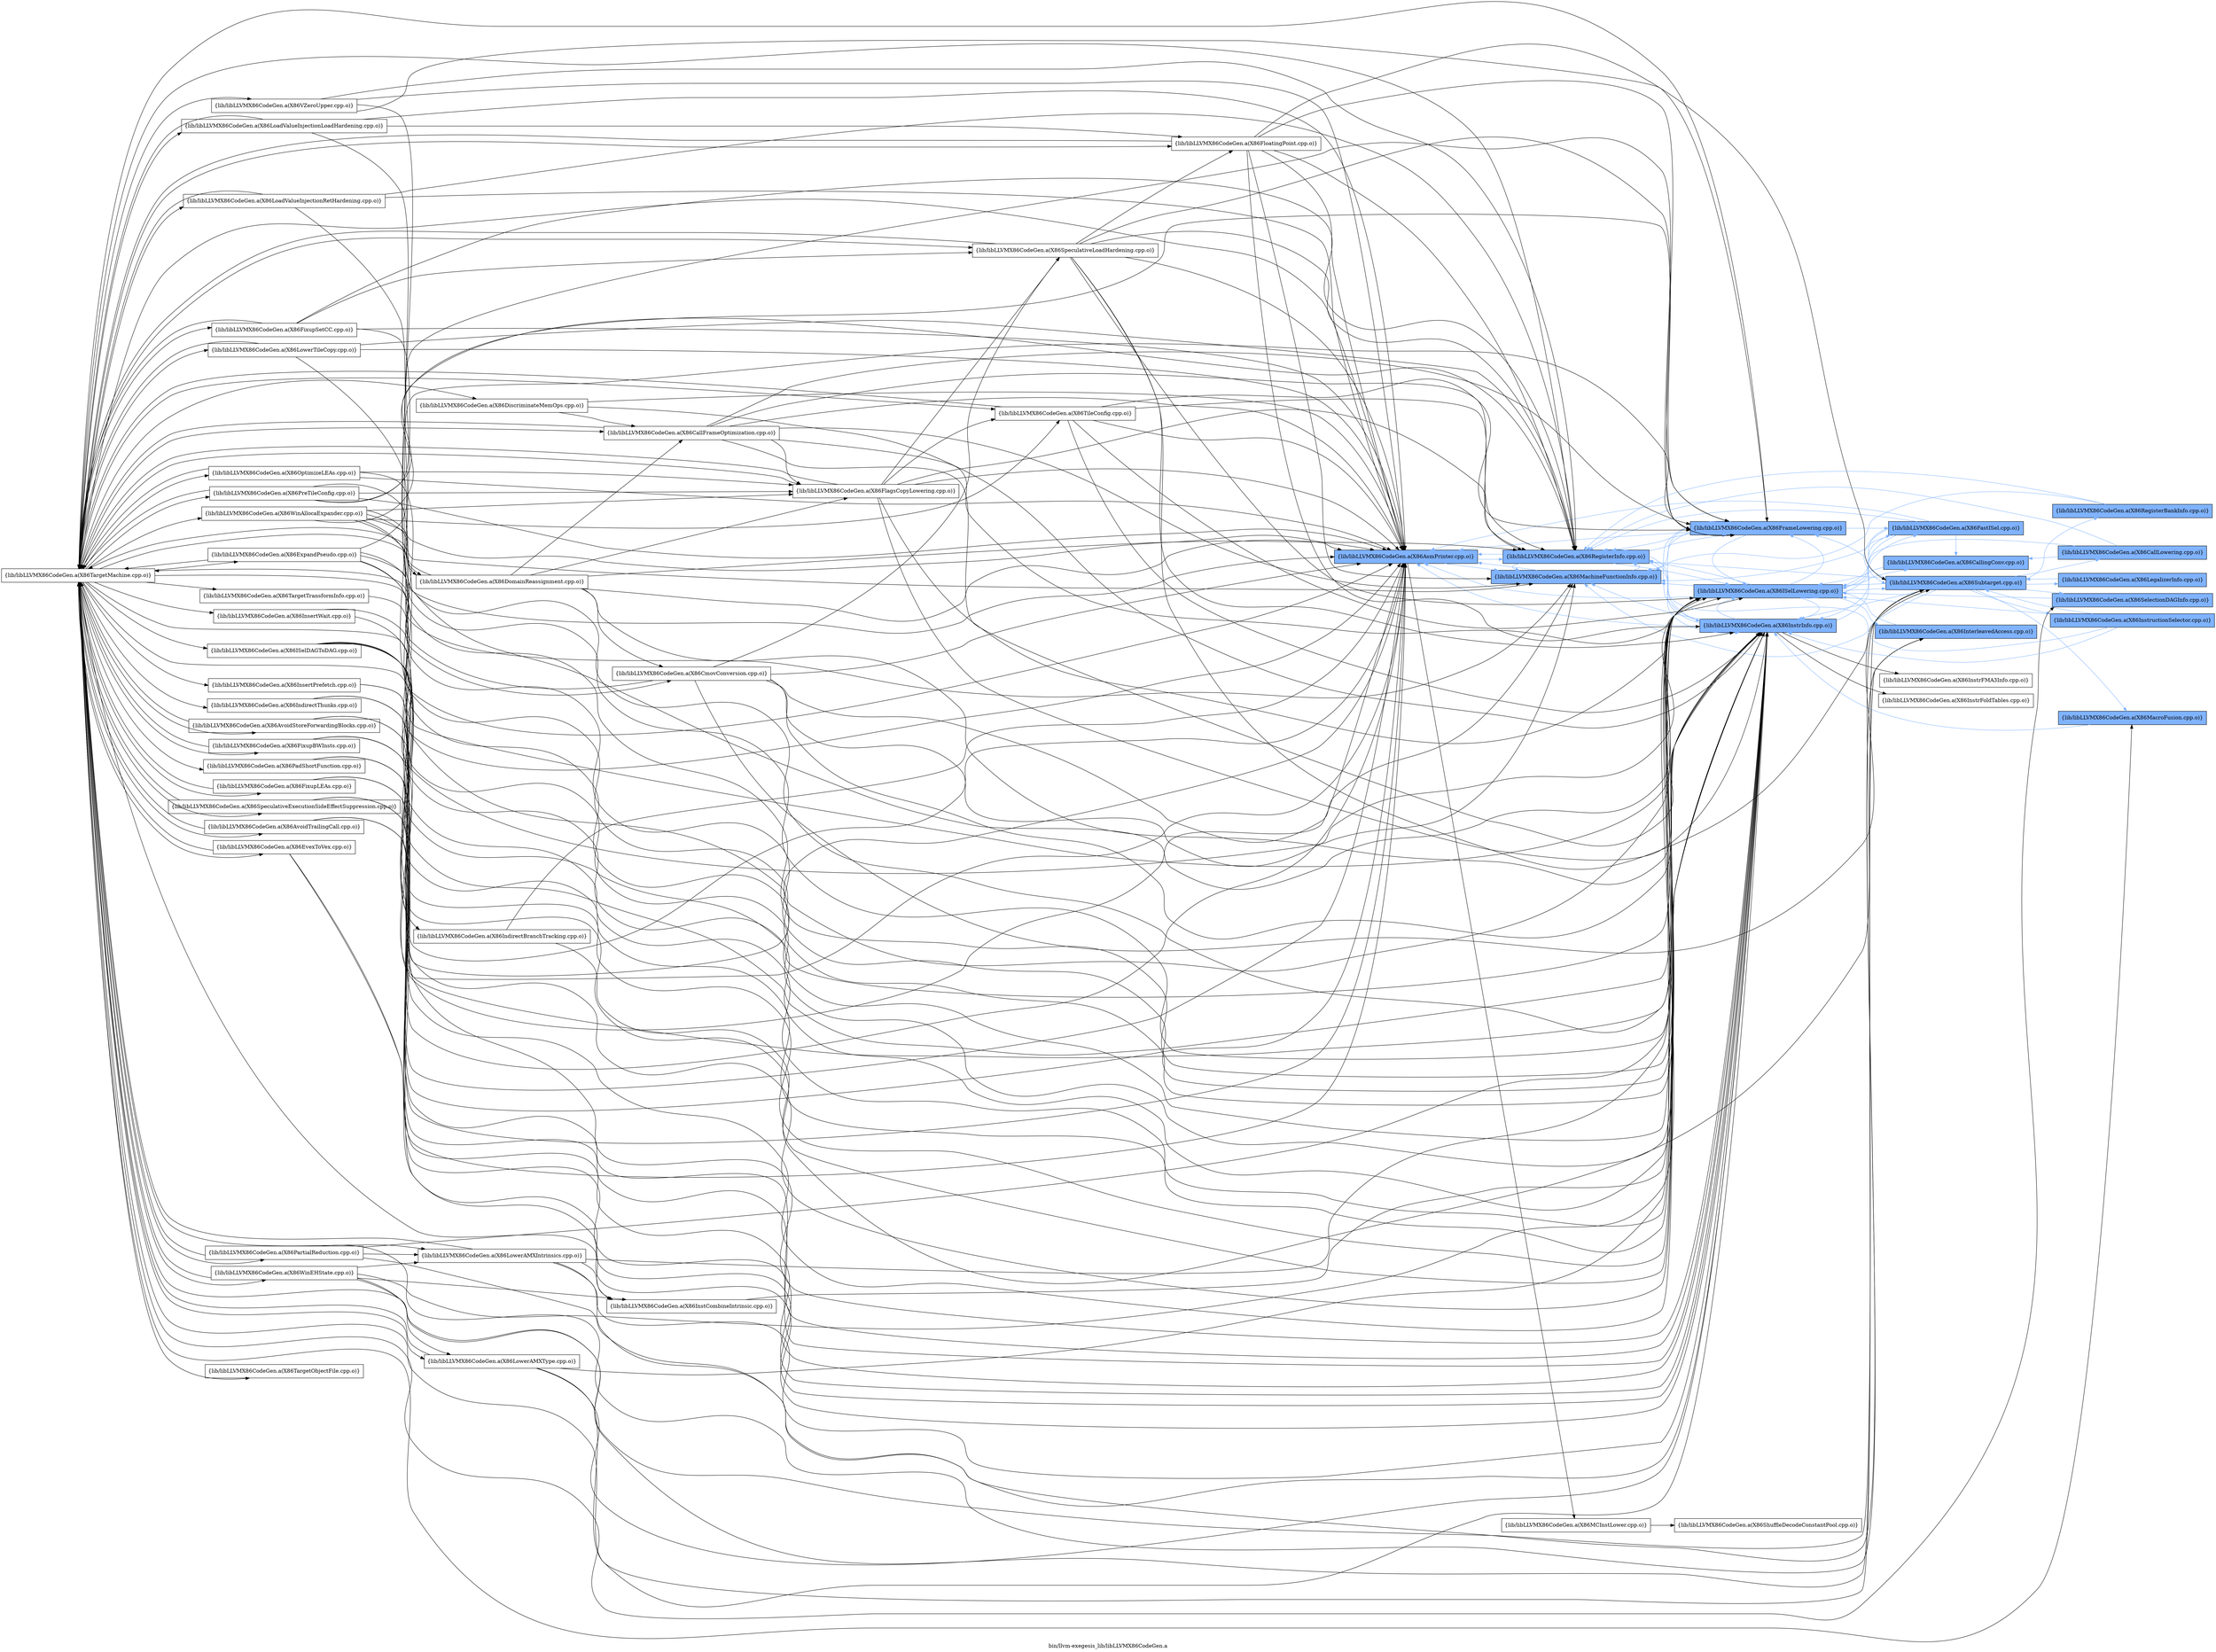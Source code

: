 digraph "bin/llvm-exegesis_lib/libLLVMX86CodeGen.a" {
	label="bin/llvm-exegesis_lib/libLLVMX86CodeGen.a";
	rankdir=LR;
	{ rank=same; Node0x55b4449e4908;  }
	{ rank=same; Node0x55b4449e6a28; Node0x55b4449e5948; Node0x55b4449ef628;  }
	{ rank=same; Node0x55b4449ca788; Node0x55b4449ee548; Node0x55b4449de7d8; Node0x55b4449dd748;  }
	{ rank=same; Node0x55b4449dea58; Node0x55b4449e07b8; Node0x55b4449db4e8; Node0x55b4449cae68; Node0x55b4449dda18; Node0x55b4449e1438;  }
	{ rank=same; Node0x55b4449e4908;  }
	{ rank=same; Node0x55b4449e6a28; Node0x55b4449e5948; Node0x55b4449ef628;  }
	{ rank=same; Node0x55b4449ca788; Node0x55b4449ee548; Node0x55b4449de7d8; Node0x55b4449dd748;  }
	{ rank=same; Node0x55b4449dea58; Node0x55b4449e07b8; Node0x55b4449db4e8; Node0x55b4449cae68; Node0x55b4449dda18; Node0x55b4449e1438;  }

	Node0x55b4449e4908 [shape=record,shape=box,group=1,style=filled,fillcolor="0.600000 0.5 1",label="{lib/libLLVMX86CodeGen.a(X86AsmPrinter.cpp.o)}"];
	Node0x55b4449e4908 -> Node0x55b4449e6a28;
	Node0x55b4449e4908 -> Node0x55b4449e5948[color="0.600000 0.5 1"];
	Node0x55b4449e4908 -> Node0x55b4449ef628[color="0.600000 0.5 1"];
	Node0x55b4449eef98 [shape=record,shape=box,group=0,label="{lib/libLLVMX86CodeGen.a(X86TargetMachine.cpp.o)}"];
	Node0x55b4449eef98 -> Node0x55b4449e4908;
	Node0x55b4449eef98 -> Node0x55b4449ef628;
	Node0x55b4449eef98 -> Node0x55b4449ee548;
	Node0x55b4449eef98 -> Node0x55b4449de7d8;
	Node0x55b4449eef98 -> Node0x55b4449dd748;
	Node0x55b4449eef98 -> Node0x55b4449cae68;
	Node0x55b4449eef98 -> Node0x55b4449cac38;
	Node0x55b4449eef98 -> Node0x55b4449efd58;
	Node0x55b4449eef98 -> Node0x55b4449ee318;
	Node0x55b4449eef98 -> Node0x55b4449eeae8;
	Node0x55b4449eef98 -> Node0x55b4449edf08;
	Node0x55b4449eef98 -> Node0x55b4449ecf68;
	Node0x55b4449eef98 -> Node0x55b4449ed738;
	Node0x55b4449eef98 -> Node0x55b4449ecab8;
	Node0x55b4449eef98 -> Node0x55b4449ebe38;
	Node0x55b4449eef98 -> Node0x55b4449eb438;
	Node0x55b4449eef98 -> Node0x55b4449e08a8;
	Node0x55b4449eef98 -> Node0x55b4449e1ed8;
	Node0x55b4449eef98 -> Node0x55b4449e2b58;
	Node0x55b4449eef98 -> Node0x55b4449e3698;
	Node0x55b4449eef98 -> Node0x55b4449e2ec8;
	Node0x55b4449eef98 -> Node0x55b4449e3be8;
	Node0x55b4449eef98 -> Node0x55b4449e4958;
	Node0x55b4449eef98 -> Node0x55b4449e43b8;
	Node0x55b4449eef98 -> Node0x55b4449e5038;
	Node0x55b4449eef98 -> Node0x55b4449cde88;
	Node0x55b4449eef98 -> Node0x55b4449ce068;
	Node0x55b4449eef98 -> Node0x55b4449cec48;
	Node0x55b4449eef98 -> Node0x55b4449cef68;
	Node0x55b4449eef98 -> Node0x55b4449cf558;
	Node0x55b4449eef98 -> Node0x55b4449d01d8;
	Node0x55b4449eef98 -> Node0x55b4449d0318;
	Node0x55b4449eef98 -> Node0x55b4449d0f98;
	Node0x55b4449eef98 -> Node0x55b4449d13f8;
	Node0x55b4449eef98 -> Node0x55b4449d1f88;
	Node0x55b4449eef98 -> Node0x55b4449d22a8;
	Node0x55b4449eef98 -> Node0x55b4449dfae8;
	Node0x55b4449eef98 -> Node0x55b4449e10c8;
	Node0x55b4449eef98 -> Node0x55b4449e09e8;
	Node0x55b4449eef98 -> Node0x55b4449e0cb8;
	Node0x55b4449eef98 -> Node0x55b4449dd5b8;
	Node0x55b4449eef98 -> Node0x55b4449dce38;
	Node0x55b4449eef98 -> Node0x55b4449dcfc8;
	Node0x55b4449eef98 -> Node0x55b4449df0e8;
	Node0x55b4449e6a28 [shape=record,shape=box,group=0,label="{lib/libLLVMX86CodeGen.a(X86MCInstLower.cpp.o)}"];
	Node0x55b4449e6a28 -> Node0x55b4449ca788;
	Node0x55b4449e5948 [shape=record,shape=box,group=1,style=filled,fillcolor="0.600000 0.5 1",label="{lib/libLLVMX86CodeGen.a(X86MachineFunctionInfo.cpp.o)}"];
	Node0x55b4449e5948 -> Node0x55b4449e4908[color="0.600000 0.5 1"];
	Node0x55b4449e5948 -> Node0x55b4449ef628[color="0.600000 0.5 1"];
	Node0x55b4449ef628 [shape=record,shape=box,group=1,style=filled,fillcolor="0.600000 0.5 1",label="{lib/libLLVMX86CodeGen.a(X86RegisterInfo.cpp.o)}"];
	Node0x55b4449ef628 -> Node0x55b4449e4908[color="0.600000 0.5 1"];
	Node0x55b4449ef628 -> Node0x55b4449e5948[color="0.600000 0.5 1"];
	Node0x55b4449ef628 -> Node0x55b4449ee548[color="0.600000 0.5 1"];
	Node0x55b4449ef628 -> Node0x55b4449de7d8[color="0.600000 0.5 1"];
	Node0x55b4449ef628 -> Node0x55b4449dd748[color="0.600000 0.5 1"];
	Node0x55b4449ca788 [shape=record,shape=box,group=0,label="{lib/libLLVMX86CodeGen.a(X86ShuffleDecodeConstantPool.cpp.o)}"];
	Node0x55b4449ee548 [shape=record,shape=box,group=1,style=filled,fillcolor="0.600000 0.5 1",label="{lib/libLLVMX86CodeGen.a(X86ISelLowering.cpp.o)}"];
	Node0x55b4449ee548 -> Node0x55b4449e4908[color="0.600000 0.5 1"];
	Node0x55b4449ee548 -> Node0x55b4449e5948[color="0.600000 0.5 1"];
	Node0x55b4449ee548 -> Node0x55b4449ef628[color="0.600000 0.5 1"];
	Node0x55b4449ee548 -> Node0x55b4449dea58[color="0.600000 0.5 1"];
	Node0x55b4449ee548 -> Node0x55b4449de7d8[color="0.600000 0.5 1"];
	Node0x55b4449ee548 -> Node0x55b4449dd748[color="0.600000 0.5 1"];
	Node0x55b4449ee548 -> Node0x55b4449e07b8[color="0.600000 0.5 1"];
	Node0x55b4449ee548 -> Node0x55b4449db4e8[color="0.600000 0.5 1"];
	Node0x55b4449ee548 -> Node0x55b4449cae68[color="0.600000 0.5 1"];
	Node0x55b4449de7d8 [shape=record,shape=box,group=1,style=filled,fillcolor="0.600000 0.5 1",label="{lib/libLLVMX86CodeGen.a(X86InstrInfo.cpp.o)}"];
	Node0x55b4449de7d8 -> Node0x55b4449e4908[color="0.600000 0.5 1"];
	Node0x55b4449de7d8 -> Node0x55b4449e5948[color="0.600000 0.5 1"];
	Node0x55b4449de7d8 -> Node0x55b4449ef628[color="0.600000 0.5 1"];
	Node0x55b4449de7d8 -> Node0x55b4449ee548[color="0.600000 0.5 1"];
	Node0x55b4449de7d8 -> Node0x55b4449dea58[color="0.600000 0.5 1"];
	Node0x55b4449de7d8 -> Node0x55b4449dda18;
	Node0x55b4449de7d8 -> Node0x55b4449dd748[color="0.600000 0.5 1"];
	Node0x55b4449de7d8 -> Node0x55b4449e1438;
	Node0x55b4449dd748 [shape=record,shape=box,group=1,style=filled,fillcolor="0.600000 0.5 1",label="{lib/libLLVMX86CodeGen.a(X86FrameLowering.cpp.o)}"];
	Node0x55b4449dd748 -> Node0x55b4449e4908[color="0.600000 0.5 1"];
	Node0x55b4449dd748 -> Node0x55b4449e5948[color="0.600000 0.5 1"];
	Node0x55b4449dd748 -> Node0x55b4449ef628[color="0.600000 0.5 1"];
	Node0x55b4449dd748 -> Node0x55b4449ee548[color="0.600000 0.5 1"];
	Node0x55b4449dd748 -> Node0x55b4449dea58[color="0.600000 0.5 1"];
	Node0x55b4449dd748 -> Node0x55b4449de7d8[color="0.600000 0.5 1"];
	Node0x55b4449dea58 [shape=record,shape=box,group=1,style=filled,fillcolor="0.600000 0.5 1",label="{lib/libLLVMX86CodeGen.a(X86FastISel.cpp.o)}"];
	Node0x55b4449dea58 -> Node0x55b4449e4908[color="0.600000 0.5 1"];
	Node0x55b4449dea58 -> Node0x55b4449e5948[color="0.600000 0.5 1"];
	Node0x55b4449dea58 -> Node0x55b4449ef628[color="0.600000 0.5 1"];
	Node0x55b4449dea58 -> Node0x55b4449ee548[color="0.600000 0.5 1"];
	Node0x55b4449dea58 -> Node0x55b4449de7d8[color="0.600000 0.5 1"];
	Node0x55b4449dea58 -> Node0x55b4449e07b8[color="0.600000 0.5 1"];
	Node0x55b4449dea58 -> Node0x55b4449cae68[color="0.600000 0.5 1"];
	Node0x55b4449e07b8 [shape=record,shape=box,group=1,style=filled,fillcolor="0.600000 0.5 1",label="{lib/libLLVMX86CodeGen.a(X86CallingConv.cpp.o)}"];
	Node0x55b4449e07b8 -> Node0x55b4449ee548[color="0.600000 0.5 1"];
	Node0x55b4449db4e8 [shape=record,shape=box,group=1,style=filled,fillcolor="0.600000 0.5 1",label="{lib/libLLVMX86CodeGen.a(X86InterleavedAccess.cpp.o)}"];
	Node0x55b4449db4e8 -> Node0x55b4449ee548[color="0.600000 0.5 1"];
	Node0x55b4449cae68 [shape=record,shape=box,group=1,style=filled,fillcolor="0.600000 0.5 1",label="{lib/libLLVMX86CodeGen.a(X86Subtarget.cpp.o)}"];
	Node0x55b4449cae68 -> Node0x55b4449e5948[color="0.600000 0.5 1"];
	Node0x55b4449cae68 -> Node0x55b4449ef628[color="0.600000 0.5 1"];
	Node0x55b4449cae68 -> Node0x55b4449ee548[color="0.600000 0.5 1"];
	Node0x55b4449cae68 -> Node0x55b4449de7d8[color="0.600000 0.5 1"];
	Node0x55b4449cae68 -> Node0x55b4449dd748[color="0.600000 0.5 1"];
	Node0x55b4449cae68 -> Node0x55b4449cac38[color="0.600000 0.5 1"];
	Node0x55b4449cae68 -> Node0x55b4449c8c08[color="0.600000 0.5 1"];
	Node0x55b4449cae68 -> Node0x55b4449c9888[color="0.600000 0.5 1"];
	Node0x55b4449cae68 -> Node0x55b4449cc768[color="0.600000 0.5 1"];
	Node0x55b4449cae68 -> Node0x55b4449cd848[color="0.600000 0.5 1"];
	Node0x55b4449cae68 -> Node0x55b4449efd58[color="0.600000 0.5 1"];
	Node0x55b4449dda18 [shape=record,shape=box,group=0,label="{lib/libLLVMX86CodeGen.a(X86InstrFoldTables.cpp.o)}"];
	Node0x55b4449e1438 [shape=record,shape=box,group=0,label="{lib/libLLVMX86CodeGen.a(X86InstrFMA3Info.cpp.o)}"];
	Node0x55b4449cac38 [shape=record,shape=box,group=1,style=filled,fillcolor="0.600000 0.5 1",label="{lib/libLLVMX86CodeGen.a(X86SelectionDAGInfo.cpp.o)}"];
	Node0x55b4449cac38 -> Node0x55b4449ee548[color="0.600000 0.5 1"];
	Node0x55b4449c8c08 [shape=record,shape=box,group=1,style=filled,fillcolor="0.600000 0.5 1",label="{lib/libLLVMX86CodeGen.a(X86CallLowering.cpp.o)}"];
	Node0x55b4449c8c08 -> Node0x55b4449ef628[color="0.600000 0.5 1"];
	Node0x55b4449c8c08 -> Node0x55b4449ee548[color="0.600000 0.5 1"];
	Node0x55b4449c8c08 -> Node0x55b4449e07b8[color="0.600000 0.5 1"];
	Node0x55b4449c9888 [shape=record,shape=box,group=1,style=filled,fillcolor="0.600000 0.5 1",label="{lib/libLLVMX86CodeGen.a(X86LegalizerInfo.cpp.o)}"];
	Node0x55b4449c9888 -> Node0x55b4449cae68[color="0.600000 0.5 1"];
	Node0x55b4449cc768 [shape=record,shape=box,group=1,style=filled,fillcolor="0.600000 0.5 1",label="{lib/libLLVMX86CodeGen.a(X86RegisterBankInfo.cpp.o)}"];
	Node0x55b4449cc768 -> Node0x55b4449e5948[color="0.600000 0.5 1"];
	Node0x55b4449cc768 -> Node0x55b4449ef628[color="0.600000 0.5 1"];
	Node0x55b4449cd848 [shape=record,shape=box,group=1,style=filled,fillcolor="0.600000 0.5 1",label="{lib/libLLVMX86CodeGen.a(X86InstructionSelector.cpp.o)}"];
	Node0x55b4449cd848 -> Node0x55b4449ef628[color="0.600000 0.5 1"];
	Node0x55b4449cd848 -> Node0x55b4449ee548[color="0.600000 0.5 1"];
	Node0x55b4449cd848 -> Node0x55b4449de7d8[color="0.600000 0.5 1"];
	Node0x55b4449cd848 -> Node0x55b4449cae68[color="0.600000 0.5 1"];
	Node0x55b4449efd58 [shape=record,shape=box,group=1,style=filled,fillcolor="0.600000 0.5 1",label="{lib/libLLVMX86CodeGen.a(X86MacroFusion.cpp.o)}"];
	Node0x55b4449efd58 -> Node0x55b4449de7d8[color="0.600000 0.5 1"];
	Node0x55b4449ee318 [shape=record,shape=box,group=0,label="{lib/libLLVMX86CodeGen.a(X86InstCombineIntrinsic.cpp.o)}"];
	Node0x55b4449ee318 -> Node0x55b4449ee548;
	Node0x55b4449eeae8 [shape=record,shape=box,group=0,label="{lib/libLLVMX86CodeGen.a(X86SpeculativeExecutionSideEffectSuppression.cpp.o)}"];
	Node0x55b4449eeae8 -> Node0x55b4449e4908;
	Node0x55b4449eeae8 -> Node0x55b4449de7d8;
	Node0x55b4449eeae8 -> Node0x55b4449eef98;
	Node0x55b4449edf08 [shape=record,shape=box,group=0,label="{lib/libLLVMX86CodeGen.a(X86IndirectThunks.cpp.o)}"];
	Node0x55b4449edf08 -> Node0x55b4449e4908;
	Node0x55b4449edf08 -> Node0x55b4449ee548;
	Node0x55b4449edf08 -> Node0x55b4449de7d8;
	Node0x55b4449ecf68 [shape=record,shape=box,group=0,label="{lib/libLLVMX86CodeGen.a(X86LoadValueInjectionRetHardening.cpp.o)}"];
	Node0x55b4449ecf68 -> Node0x55b4449e4908;
	Node0x55b4449ecf68 -> Node0x55b4449ef628;
	Node0x55b4449ecf68 -> Node0x55b4449de7d8;
	Node0x55b4449ecf68 -> Node0x55b4449eef98;
	Node0x55b4449ed738 [shape=record,shape=box,group=0,label="{lib/libLLVMX86CodeGen.a(X86AvoidTrailingCall.cpp.o)}"];
	Node0x55b4449ed738 -> Node0x55b4449e4908;
	Node0x55b4449ed738 -> Node0x55b4449de7d8;
	Node0x55b4449ed738 -> Node0x55b4449eef98;
	Node0x55b4449ecab8 [shape=record,shape=box,group=0,label="{lib/libLLVMX86CodeGen.a(X86ExpandPseudo.cpp.o)}"];
	Node0x55b4449ecab8 -> Node0x55b4449e4908;
	Node0x55b4449ecab8 -> Node0x55b4449e5948;
	Node0x55b4449ecab8 -> Node0x55b4449ee548;
	Node0x55b4449ecab8 -> Node0x55b4449de7d8;
	Node0x55b4449ecab8 -> Node0x55b4449dd748;
	Node0x55b4449ecab8 -> Node0x55b4449eef98;
	Node0x55b4449ebe38 [shape=record,shape=box,group=0,label="{lib/libLLVMX86CodeGen.a(X86LowerTileCopy.cpp.o)}"];
	Node0x55b4449ebe38 -> Node0x55b4449e4908;
	Node0x55b4449ebe38 -> Node0x55b4449ef628;
	Node0x55b4449ebe38 -> Node0x55b4449de7d8;
	Node0x55b4449ebe38 -> Node0x55b4449eef98;
	Node0x55b4449eb438 [shape=record,shape=box,group=0,label="{lib/libLLVMX86CodeGen.a(X86FloatingPoint.cpp.o)}"];
	Node0x55b4449eb438 -> Node0x55b4449e4908;
	Node0x55b4449eb438 -> Node0x55b4449e5948;
	Node0x55b4449eb438 -> Node0x55b4449ef628;
	Node0x55b4449eb438 -> Node0x55b4449de7d8;
	Node0x55b4449eb438 -> Node0x55b4449dd748;
	Node0x55b4449eb438 -> Node0x55b4449cae68;
	Node0x55b4449eb438 -> Node0x55b4449eef98;
	Node0x55b4449e08a8 [shape=record,shape=box,group=0,label="{lib/libLLVMX86CodeGen.a(X86LoadValueInjectionLoadHardening.cpp.o)}"];
	Node0x55b4449e08a8 -> Node0x55b4449e4908;
	Node0x55b4449e08a8 -> Node0x55b4449de7d8;
	Node0x55b4449e08a8 -> Node0x55b4449eef98;
	Node0x55b4449e08a8 -> Node0x55b4449eb438;
	Node0x55b4449e1ed8 [shape=record,shape=box,group=0,label="{lib/libLLVMX86CodeGen.a(X86TileConfig.cpp.o)}"];
	Node0x55b4449e1ed8 -> Node0x55b4449e4908;
	Node0x55b4449e1ed8 -> Node0x55b4449ef628;
	Node0x55b4449e1ed8 -> Node0x55b4449ee548;
	Node0x55b4449e1ed8 -> Node0x55b4449de7d8;
	Node0x55b4449e1ed8 -> Node0x55b4449dd748;
	Node0x55b4449e1ed8 -> Node0x55b4449eef98;
	Node0x55b4449e2b58 [shape=record,shape=box,group=0,label="{lib/libLLVMX86CodeGen.a(X86SpeculativeLoadHardening.cpp.o)}"];
	Node0x55b4449e2b58 -> Node0x55b4449e4908;
	Node0x55b4449e2b58 -> Node0x55b4449ef628;
	Node0x55b4449e2b58 -> Node0x55b4449ee548;
	Node0x55b4449e2b58 -> Node0x55b4449de7d8;
	Node0x55b4449e2b58 -> Node0x55b4449dd748;
	Node0x55b4449e2b58 -> Node0x55b4449cae68;
	Node0x55b4449e2b58 -> Node0x55b4449eef98;
	Node0x55b4449e2b58 -> Node0x55b4449eb438;
	Node0x55b4449e3698 [shape=record,shape=box,group=0,label="{lib/libLLVMX86CodeGen.a(X86FlagsCopyLowering.cpp.o)}"];
	Node0x55b4449e3698 -> Node0x55b4449e4908;
	Node0x55b4449e3698 -> Node0x55b4449ef628;
	Node0x55b4449e3698 -> Node0x55b4449ee548;
	Node0x55b4449e3698 -> Node0x55b4449de7d8;
	Node0x55b4449e3698 -> Node0x55b4449eef98;
	Node0x55b4449e3698 -> Node0x55b4449e1ed8;
	Node0x55b4449e3698 -> Node0x55b4449e2b58;
	Node0x55b4449e2ec8 [shape=record,shape=box,group=0,label="{lib/libLLVMX86CodeGen.a(X86FixupSetCC.cpp.o)}"];
	Node0x55b4449e2ec8 -> Node0x55b4449e4908;
	Node0x55b4449e2ec8 -> Node0x55b4449ef628;
	Node0x55b4449e2ec8 -> Node0x55b4449de7d8;
	Node0x55b4449e2ec8 -> Node0x55b4449eef98;
	Node0x55b4449e2ec8 -> Node0x55b4449e2b58;
	Node0x55b4449e3be8 [shape=record,shape=box,group=0,label="{lib/libLLVMX86CodeGen.a(X86OptimizeLEAs.cpp.o)}"];
	Node0x55b4449e3be8 -> Node0x55b4449e4908;
	Node0x55b4449e3be8 -> Node0x55b4449de7d8;
	Node0x55b4449e3be8 -> Node0x55b4449eef98;
	Node0x55b4449e3be8 -> Node0x55b4449e3698;
	Node0x55b4449e4958 [shape=record,shape=box,group=0,label="{lib/libLLVMX86CodeGen.a(X86CallFrameOptimization.cpp.o)}"];
	Node0x55b4449e4958 -> Node0x55b4449e4908;
	Node0x55b4449e4958 -> Node0x55b4449e5948;
	Node0x55b4449e4958 -> Node0x55b4449ef628;
	Node0x55b4449e4958 -> Node0x55b4449ee548;
	Node0x55b4449e4958 -> Node0x55b4449de7d8;
	Node0x55b4449e4958 -> Node0x55b4449dd748;
	Node0x55b4449e4958 -> Node0x55b4449eef98;
	Node0x55b4449e4958 -> Node0x55b4449e3698;
	Node0x55b4449e43b8 [shape=record,shape=box,group=0,label="{lib/libLLVMX86CodeGen.a(X86AvoidStoreForwardingBlocks.cpp.o)}"];
	Node0x55b4449e43b8 -> Node0x55b4449e4908;
	Node0x55b4449e43b8 -> Node0x55b4449de7d8;
	Node0x55b4449e43b8 -> Node0x55b4449eef98;
	Node0x55b4449e5038 [shape=record,shape=box,group=0,label="{lib/libLLVMX86CodeGen.a(X86PreTileConfig.cpp.o)}"];
	Node0x55b4449e5038 -> Node0x55b4449e4908;
	Node0x55b4449e5038 -> Node0x55b4449ef628;
	Node0x55b4449e5038 -> Node0x55b4449de7d8;
	Node0x55b4449e5038 -> Node0x55b4449dd748;
	Node0x55b4449e5038 -> Node0x55b4449eef98;
	Node0x55b4449e5038 -> Node0x55b4449e3698;
	Node0x55b4449cde88 [shape=record,shape=box,group=0,label="{lib/libLLVMX86CodeGen.a(X86CmovConversion.cpp.o)}"];
	Node0x55b4449cde88 -> Node0x55b4449e4908;
	Node0x55b4449cde88 -> Node0x55b4449e5948;
	Node0x55b4449cde88 -> Node0x55b4449ee548;
	Node0x55b4449cde88 -> Node0x55b4449de7d8;
	Node0x55b4449cde88 -> Node0x55b4449cae68;
	Node0x55b4449cde88 -> Node0x55b4449eef98;
	Node0x55b4449cde88 -> Node0x55b4449e2b58;
	Node0x55b4449ce068 [shape=record,shape=box,group=0,label="{lib/libLLVMX86CodeGen.a(X86ISelDAGToDAG.cpp.o)}"];
	Node0x55b4449ce068 -> Node0x55b4449e4908;
	Node0x55b4449ce068 -> Node0x55b4449e5948;
	Node0x55b4449ce068 -> Node0x55b4449ee548;
	Node0x55b4449ce068 -> Node0x55b4449de7d8;
	Node0x55b4449ce068 -> Node0x55b4449cae68;
	Node0x55b4449ce068 -> Node0x55b4449cec48;
	Node0x55b4449cec48 [shape=record,shape=box,group=0,label="{lib/libLLVMX86CodeGen.a(X86IndirectBranchTracking.cpp.o)}"];
	Node0x55b4449cec48 -> Node0x55b4449e4908;
	Node0x55b4449cec48 -> Node0x55b4449de7d8;
	Node0x55b4449cef68 [shape=record,shape=box,group=0,label="{lib/libLLVMX86CodeGen.a(X86EvexToVex.cpp.o)}"];
	Node0x55b4449cef68 -> Node0x55b4449e4908;
	Node0x55b4449cef68 -> Node0x55b4449de7d8;
	Node0x55b4449cef68 -> Node0x55b4449eef98;
	Node0x55b4449cf558 [shape=record,shape=box,group=0,label="{lib/libLLVMX86CodeGen.a(X86DiscriminateMemOps.cpp.o)}"];
	Node0x55b4449cf558 -> Node0x55b4449e4908;
	Node0x55b4449cf558 -> Node0x55b4449de7d8;
	Node0x55b4449cf558 -> Node0x55b4449e4958;
	Node0x55b4449d01d8 [shape=record,shape=box,group=0,label="{lib/libLLVMX86CodeGen.a(X86InsertPrefetch.cpp.o)}"];
	Node0x55b4449d01d8 -> Node0x55b4449e4908;
	Node0x55b4449d01d8 -> Node0x55b4449de7d8;
	Node0x55b4449d0318 [shape=record,shape=box,group=0,label="{lib/libLLVMX86CodeGen.a(X86FixupBWInsts.cpp.o)}"];
	Node0x55b4449d0318 -> Node0x55b4449e4908;
	Node0x55b4449d0318 -> Node0x55b4449de7d8;
	Node0x55b4449d0318 -> Node0x55b4449eef98;
	Node0x55b4449d0f98 [shape=record,shape=box,group=0,label="{lib/libLLVMX86CodeGen.a(X86PadShortFunction.cpp.o)}"];
	Node0x55b4449d0f98 -> Node0x55b4449e4908;
	Node0x55b4449d0f98 -> Node0x55b4449de7d8;
	Node0x55b4449d13f8 [shape=record,shape=box,group=0,label="{lib/libLLVMX86CodeGen.a(X86FixupLEAs.cpp.o)}"];
	Node0x55b4449d13f8 -> Node0x55b4449e4908;
	Node0x55b4449d13f8 -> Node0x55b4449de7d8;
	Node0x55b4449d13f8 -> Node0x55b4449eef98;
	Node0x55b4449d1f88 [shape=record,shape=box,group=0,label="{lib/libLLVMX86CodeGen.a(X86LowerAMXIntrinsics.cpp.o)}"];
	Node0x55b4449d1f88 -> Node0x55b4449ee548;
	Node0x55b4449d1f88 -> Node0x55b4449de7d8;
	Node0x55b4449d1f88 -> Node0x55b4449db4e8;
	Node0x55b4449d1f88 -> Node0x55b4449eef98;
	Node0x55b4449d1f88 -> Node0x55b4449ee318;
	Node0x55b4449d22a8 [shape=record,shape=box,group=0,label="{lib/libLLVMX86CodeGen.a(X86LowerAMXType.cpp.o)}"];
	Node0x55b4449d22a8 -> Node0x55b4449ee548;
	Node0x55b4449d22a8 -> Node0x55b4449de7d8;
	Node0x55b4449d22a8 -> Node0x55b4449db4e8;
	Node0x55b4449d22a8 -> Node0x55b4449eef98;
	Node0x55b4449dfae8 [shape=record,shape=box,group=0,label="{lib/libLLVMX86CodeGen.a(X86DomainReassignment.cpp.o)}"];
	Node0x55b4449dfae8 -> Node0x55b4449e4908;
	Node0x55b4449dfae8 -> Node0x55b4449ef628;
	Node0x55b4449dfae8 -> Node0x55b4449de7d8;
	Node0x55b4449dfae8 -> Node0x55b4449eef98;
	Node0x55b4449dfae8 -> Node0x55b4449e3698;
	Node0x55b4449dfae8 -> Node0x55b4449e4958;
	Node0x55b4449dfae8 -> Node0x55b4449cde88;
	Node0x55b4449e10c8 [shape=record,shape=box,group=0,label="{lib/libLLVMX86CodeGen.a(X86PartialReduction.cpp.o)}"];
	Node0x55b4449e10c8 -> Node0x55b4449ee548;
	Node0x55b4449e10c8 -> Node0x55b4449de7d8;
	Node0x55b4449e10c8 -> Node0x55b4449db4e8;
	Node0x55b4449e10c8 -> Node0x55b4449eef98;
	Node0x55b4449e10c8 -> Node0x55b4449d1f88;
	Node0x55b4449e09e8 [shape=record,shape=box,group=0,label="{lib/libLLVMX86CodeGen.a(X86TargetObjectFile.cpp.o)}"];
	Node0x55b4449e0cb8 [shape=record,shape=box,group=0,label="{lib/libLLVMX86CodeGen.a(X86TargetTransformInfo.cpp.o)}"];
	Node0x55b4449e0cb8 -> Node0x55b4449ee548;
	Node0x55b4449dd5b8 [shape=record,shape=box,group=0,label="{lib/libLLVMX86CodeGen.a(X86VZeroUpper.cpp.o)}"];
	Node0x55b4449dd5b8 -> Node0x55b4449e4908;
	Node0x55b4449dd5b8 -> Node0x55b4449ef628;
	Node0x55b4449dd5b8 -> Node0x55b4449de7d8;
	Node0x55b4449dd5b8 -> Node0x55b4449dd748;
	Node0x55b4449dce38 [shape=record,shape=box,group=0,label="{lib/libLLVMX86CodeGen.a(X86WinAllocaExpander.cpp.o)}"];
	Node0x55b4449dce38 -> Node0x55b4449e4908;
	Node0x55b4449dce38 -> Node0x55b4449e5948;
	Node0x55b4449dce38 -> Node0x55b4449ee548;
	Node0x55b4449dce38 -> Node0x55b4449de7d8;
	Node0x55b4449dce38 -> Node0x55b4449dd748;
	Node0x55b4449dce38 -> Node0x55b4449e1ed8;
	Node0x55b4449dce38 -> Node0x55b4449e3698;
	Node0x55b4449dce38 -> Node0x55b4449dfae8;
	Node0x55b4449dcfc8 [shape=record,shape=box,group=0,label="{lib/libLLVMX86CodeGen.a(X86WinEHState.cpp.o)}"];
	Node0x55b4449dcfc8 -> Node0x55b4449ee548;
	Node0x55b4449dcfc8 -> Node0x55b4449db4e8;
	Node0x55b4449dcfc8 -> Node0x55b4449eef98;
	Node0x55b4449dcfc8 -> Node0x55b4449ee318;
	Node0x55b4449dcfc8 -> Node0x55b4449d1f88;
	Node0x55b4449dcfc8 -> Node0x55b4449d22a8;
	Node0x55b4449df0e8 [shape=record,shape=box,group=0,label="{lib/libLLVMX86CodeGen.a(X86InsertWait.cpp.o)}"];
	Node0x55b4449df0e8 -> Node0x55b4449e4908;
	Node0x55b4449df0e8 -> Node0x55b4449de7d8;
}
